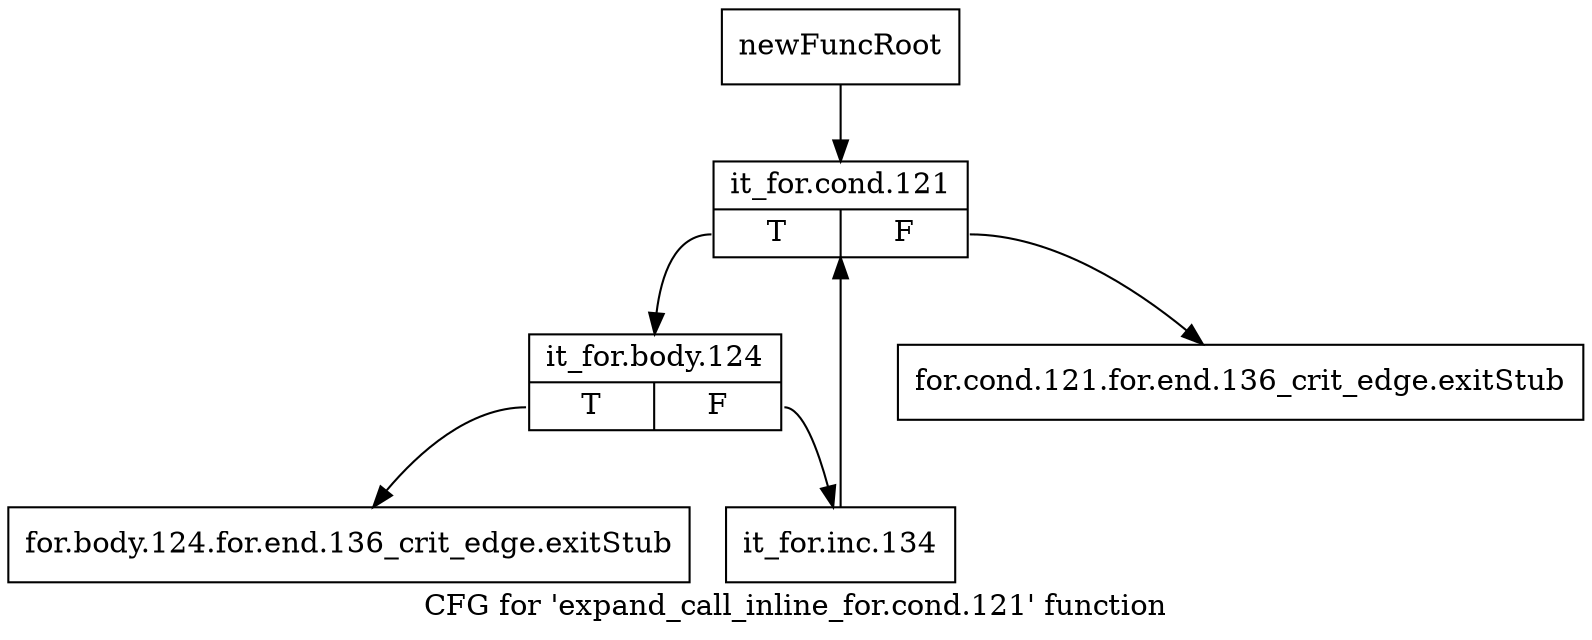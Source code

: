digraph "CFG for 'expand_call_inline_for.cond.121' function" {
	label="CFG for 'expand_call_inline_for.cond.121' function";

	Node0xaf10320 [shape=record,label="{newFuncRoot}"];
	Node0xaf10320 -> Node0xaf10410;
	Node0xaf10370 [shape=record,label="{for.cond.121.for.end.136_crit_edge.exitStub}"];
	Node0xaf103c0 [shape=record,label="{for.body.124.for.end.136_crit_edge.exitStub}"];
	Node0xaf10410 [shape=record,label="{it_for.cond.121|{<s0>T|<s1>F}}"];
	Node0xaf10410:s0 -> Node0xaf10460;
	Node0xaf10410:s1 -> Node0xaf10370;
	Node0xaf10460 [shape=record,label="{it_for.body.124|{<s0>T|<s1>F}}"];
	Node0xaf10460:s0 -> Node0xaf103c0;
	Node0xaf10460:s1 -> Node0xaf104b0;
	Node0xaf104b0 [shape=record,label="{it_for.inc.134}"];
	Node0xaf104b0 -> Node0xaf10410;
}

